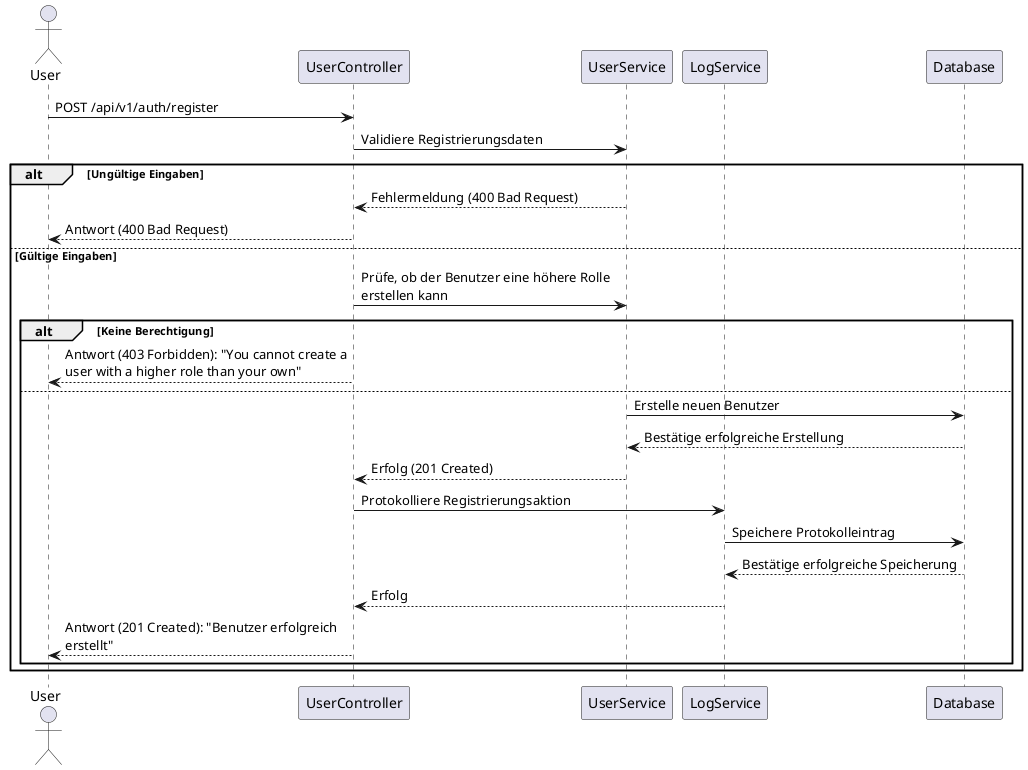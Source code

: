 @startuml

skinparam Shadowing false
skinparam maxMessageSize 300

actor User
participant UserController
participant UserService
participant LogService
participant Database

User -> UserController: POST /api/v1/auth/register
UserController -> UserService: Validiere Registrierungsdaten
alt Ungültige Eingaben
    UserService --> UserController: Fehlermeldung (400 Bad Request)
    UserController --> User: Antwort (400 Bad Request)
else Gültige Eingaben
    UserController -> UserService: Prüfe, ob der Benutzer eine höhere Rolle erstellen kann
    alt Keine Berechtigung
        UserController --> User: Antwort (403 Forbidden): "You cannot create a user with a higher role than your own"
    else
        UserService -> Database: Erstelle neuen Benutzer
        Database --> UserService: Bestätige erfolgreiche Erstellung
        UserService --> UserController: Erfolg (201 Created)
        UserController -> LogService: Protokolliere Registrierungsaktion
        LogService -> Database: Speichere Protokolleintrag
        Database --> LogService: Bestätige erfolgreiche Speicherung
        LogService --> UserController: Erfolg
        UserController --> User: Antwort (201 Created): "Benutzer erfolgreich erstellt"
    end
end

@enduml